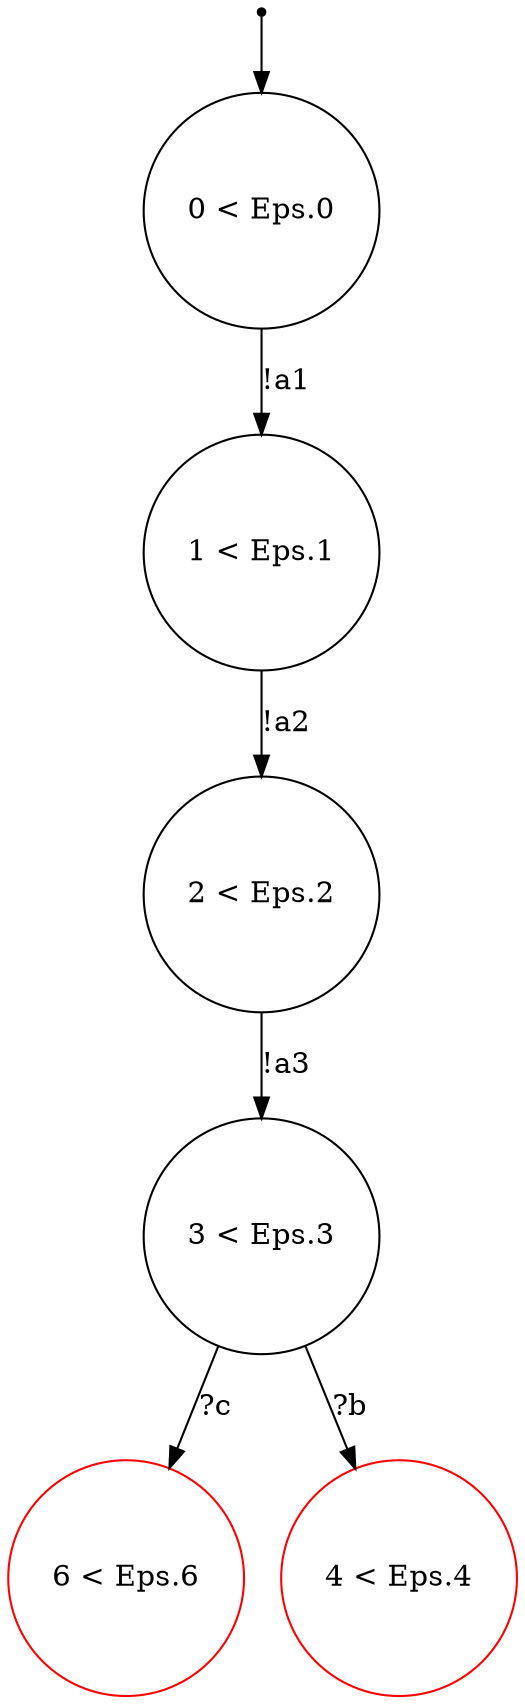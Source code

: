 digraph {
 node [shape=point] ENTRY
 node [shape=circle]
6 [label="6 < Eps.6
" color="red"]
2 [label="2 < Eps.2
"]
1 [label="1 < Eps.1
"]
3 [label="3 < Eps.3
"]
4 [label="4 < Eps.4
" color="red"]
0 [label="0 < Eps.0
"]
ENTRY -> 0
2 -> 3 [label="!a3"]
0 -> 1 [label="!a1"]
1 -> 2 [label="!a2"]
3 -> 4 [label="?b"]
3 -> 6 [label="?c"]

}